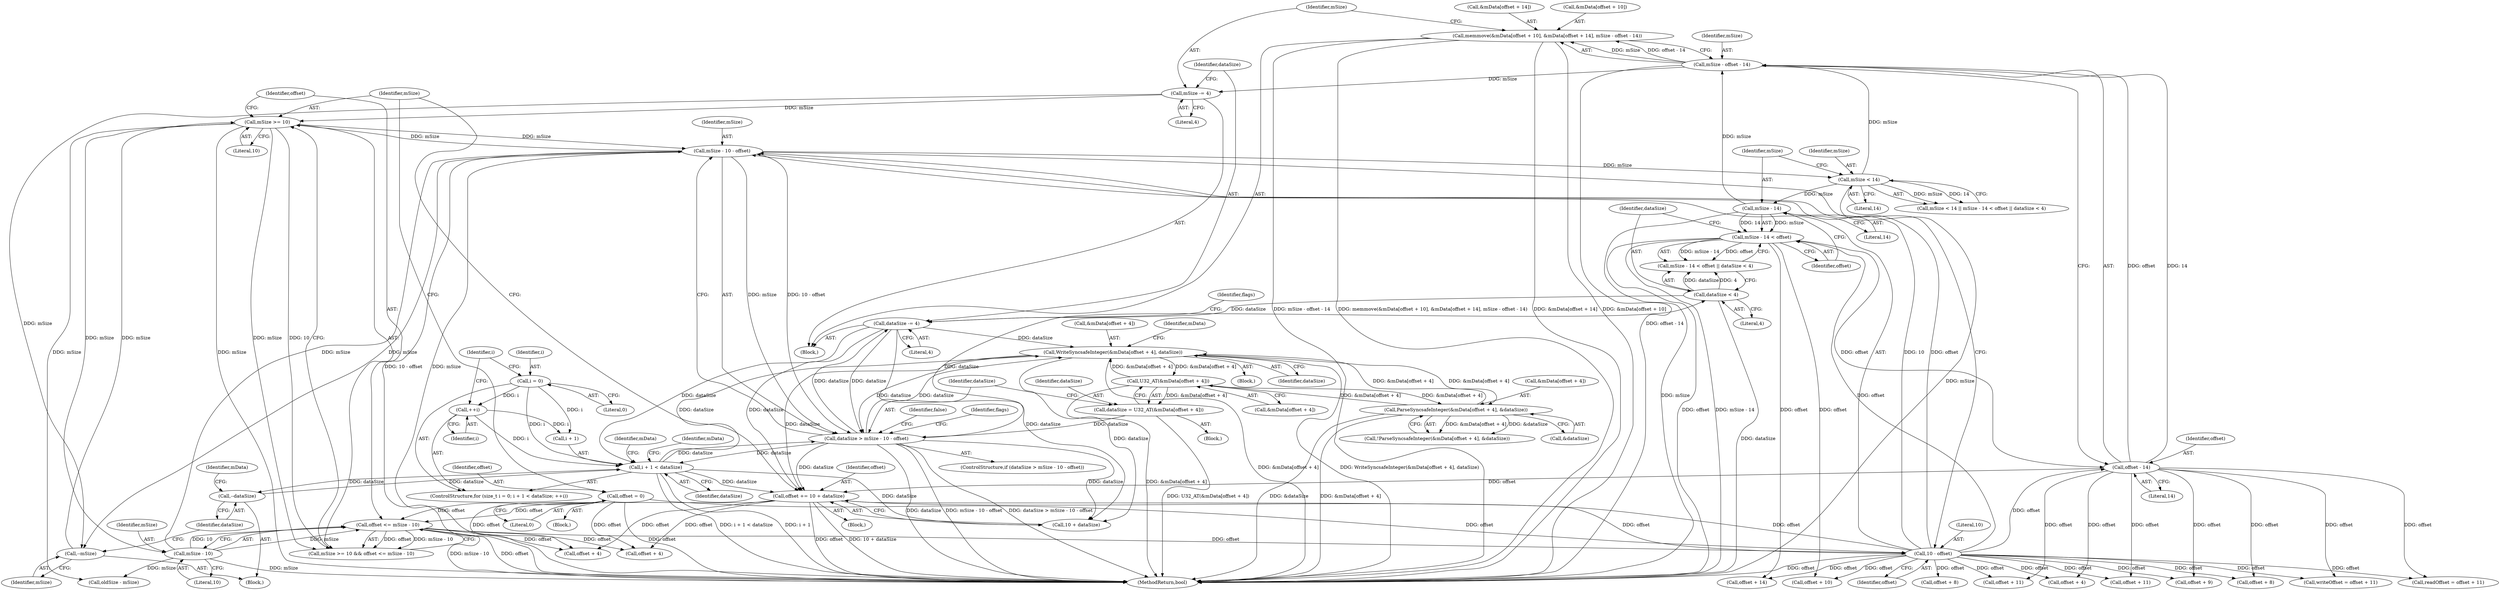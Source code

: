 digraph "0_Android_6f1d990ce0f116a205f467d9eb2082795e33872b@API" {
"1000208" [label="(Call,memmove(&mData[offset + 10], &mData[offset + 14], mSize - offset - 14))"];
"1000221" [label="(Call,mSize - offset - 14)"];
"1000193" [label="(Call,mSize < 14)"];
"1000164" [label="(Call,mSize - 10 - offset)"];
"1000113" [label="(Call,mSize >= 10)"];
"1000226" [label="(Call,mSize -= 4)"];
"1000282" [label="(Call,--mSize)"];
"1000118" [label="(Call,mSize - 10)"];
"1000166" [label="(Call,10 - offset)"];
"1000116" [label="(Call,offset <= mSize - 10)"];
"1000343" [label="(Call,offset += 10 + dataSize)"];
"1000317" [label="(Call,WriteSyncsafeInteger(&mData[offset + 4], dataSize))"];
"1000139" [label="(Call,U32_AT(&mData[offset + 4]))"];
"1000149" [label="(Call,ParseSyncsafeInteger(&mData[offset + 4], &dataSize))"];
"1000229" [label="(Call,dataSize -= 4)"];
"1000202" [label="(Call,dataSize < 4)"];
"1000162" [label="(Call,dataSize > mSize - 10 - offset)"];
"1000137" [label="(Call,dataSize = U32_AT(&mData[offset + 4]))"];
"1000257" [label="(Call,i + 1 < dataSize)"];
"1000254" [label="(Call,i = 0)"];
"1000262" [label="(Call,++i)"];
"1000284" [label="(Call,--dataSize)"];
"1000223" [label="(Call,offset - 14)"];
"1000197" [label="(Call,mSize - 14 < offset)"];
"1000198" [label="(Call,mSize - 14)"];
"1000108" [label="(Call,offset = 0)"];
"1000241" [label="(Call,readOffset = offset + 11)"];
"1000243" [label="(Call,offset + 11)"];
"1000112" [label="(Call,mSize >= 10 && offset <= mSize - 10)"];
"1000231" [label="(Literal,4)"];
"1000254" [label="(Call,i = 0)"];
"1000269" [label="(Identifier,mData)"];
"1000229" [label="(Call,dataSize -= 4)"];
"1000114" [label="(Identifier,mSize)"];
"1000321" [label="(Call,offset + 4)"];
"1000200" [label="(Literal,14)"];
"1000222" [label="(Identifier,mSize)"];
"1000284" [label="(Call,--dataSize)"];
"1000256" [label="(Literal,0)"];
"1000118" [label="(Call,mSize - 10)"];
"1000108" [label="(Call,offset = 0)"];
"1000249" [label="(Call,offset + 11)"];
"1000262" [label="(Call,++i)"];
"1000225" [label="(Literal,14)"];
"1000344" [label="(Identifier,offset)"];
"1000283" [label="(Identifier,mSize)"];
"1000171" [label="(Identifier,false)"];
"1000199" [label="(Identifier,mSize)"];
"1000212" [label="(Call,offset + 10)"];
"1000137" [label="(Call,dataSize = U32_AT(&mData[offset + 4]))"];
"1000149" [label="(Call,ParseSyncsafeInteger(&mData[offset + 4], &dataSize))"];
"1000161" [label="(ControlStructure,if (dataSize > mSize - 10 - offset))"];
"1000228" [label="(Literal,4)"];
"1000337" [label="(Call,offset + 9)"];
"1000259" [label="(Identifier,i)"];
"1000317" [label="(Call,WriteSyncsafeInteger(&mData[offset + 4], dataSize))"];
"1000120" [label="(Literal,10)"];
"1000257" [label="(Call,i + 1 < dataSize)"];
"1000316" [label="(Block,)"];
"1000343" [label="(Call,offset += 10 + dataSize)"];
"1000328" [label="(Call,offset + 8)"];
"1000230" [label="(Identifier,dataSize)"];
"1000195" [label="(Literal,14)"];
"1000116" [label="(Call,offset <= mSize - 10)"];
"1000179" [label="(Call,offset + 8)"];
"1000227" [label="(Identifier,mSize)"];
"1000203" [label="(Identifier,dataSize)"];
"1000226" [label="(Call,mSize -= 4)"];
"1000190" [label="(Block,)"];
"1000261" [label="(Identifier,dataSize)"];
"1000138" [label="(Identifier,dataSize)"];
"1000162" [label="(Call,dataSize > mSize - 10 - offset)"];
"1000202" [label="(Call,dataSize < 4)"];
"1000143" [label="(Call,offset + 4)"];
"1000102" [label="(Block,)"];
"1000285" [label="(Identifier,dataSize)"];
"1000247" [label="(Call,writeOffset = offset + 11)"];
"1000117" [label="(Identifier,offset)"];
"1000140" [label="(Call,&mData[offset + 4])"];
"1000345" [label="(Call,10 + dataSize)"];
"1000288" [label="(Identifier,mData)"];
"1000139" [label="(Call,U32_AT(&mData[offset + 4]))"];
"1000174" [label="(Identifier,flags)"];
"1000318" [label="(Call,&mData[offset + 4])"];
"1000324" [label="(Identifier,dataSize)"];
"1000148" [label="(Call,!ParseSyncsafeInteger(&mData[offset + 4], &dataSize))"];
"1000233" [label="(Identifier,flags)"];
"1000192" [label="(Call,mSize < 14 || mSize - 14 < offset || dataSize < 4)"];
"1000198" [label="(Call,mSize - 14)"];
"1000208" [label="(Call,memmove(&mData[offset + 10], &mData[offset + 14], mSize - offset - 14))"];
"1000109" [label="(Identifier,offset)"];
"1000193" [label="(Call,mSize < 14)"];
"1000110" [label="(Literal,0)"];
"1000215" [label="(Call,&mData[offset + 14])"];
"1000167" [label="(Literal,10)"];
"1000153" [label="(Call,offset + 4)"];
"1000121" [label="(Block,)"];
"1000204" [label="(Literal,4)"];
"1000201" [label="(Identifier,offset)"];
"1000168" [label="(Identifier,offset)"];
"1000298" [label="(Identifier,mData)"];
"1000258" [label="(Call,i + 1)"];
"1000165" [label="(Identifier,mSize)"];
"1000197" [label="(Call,mSize - 14 < offset)"];
"1000164" [label="(Call,mSize - 10 - offset)"];
"1000223" [label="(Call,offset - 14)"];
"1000113" [label="(Call,mSize >= 10)"];
"1000263" [label="(Identifier,i)"];
"1000194" [label="(Identifier,mSize)"];
"1000166" [label="(Call,10 - offset)"];
"1000218" [label="(Call,offset + 14)"];
"1000327" [label="(Identifier,mData)"];
"1000252" [label="(ControlStructure,for (size_t i = 0; i + 1 < dataSize; ++i))"];
"1000279" [label="(Block,)"];
"1000224" [label="(Identifier,offset)"];
"1000221" [label="(Call,mSize - offset - 14)"];
"1000354" [label="(Call,oldSize - mSize)"];
"1000209" [label="(Call,&mData[offset + 10])"];
"1000150" [label="(Call,&mData[offset + 4])"];
"1000136" [label="(Block,)"];
"1000115" [label="(Literal,10)"];
"1000282" [label="(Call,--mSize)"];
"1000359" [label="(MethodReturn,bool)"];
"1000156" [label="(Call,&dataSize)"];
"1000196" [label="(Call,mSize - 14 < offset || dataSize < 4)"];
"1000255" [label="(Identifier,i)"];
"1000119" [label="(Identifier,mSize)"];
"1000163" [label="(Identifier,dataSize)"];
"1000208" -> "1000190"  [label="AST: "];
"1000208" -> "1000221"  [label="CFG: "];
"1000209" -> "1000208"  [label="AST: "];
"1000215" -> "1000208"  [label="AST: "];
"1000221" -> "1000208"  [label="AST: "];
"1000227" -> "1000208"  [label="CFG: "];
"1000208" -> "1000359"  [label="DDG: mSize - offset - 14"];
"1000208" -> "1000359"  [label="DDG: &mData[offset + 10]"];
"1000208" -> "1000359"  [label="DDG: memmove(&mData[offset + 10], &mData[offset + 14], mSize - offset - 14)"];
"1000208" -> "1000359"  [label="DDG: &mData[offset + 14]"];
"1000221" -> "1000208"  [label="DDG: mSize"];
"1000221" -> "1000208"  [label="DDG: offset - 14"];
"1000221" -> "1000223"  [label="CFG: "];
"1000222" -> "1000221"  [label="AST: "];
"1000223" -> "1000221"  [label="AST: "];
"1000221" -> "1000359"  [label="DDG: offset - 14"];
"1000193" -> "1000221"  [label="DDG: mSize"];
"1000198" -> "1000221"  [label="DDG: mSize"];
"1000223" -> "1000221"  [label="DDG: offset"];
"1000223" -> "1000221"  [label="DDG: 14"];
"1000221" -> "1000226"  [label="DDG: mSize"];
"1000193" -> "1000192"  [label="AST: "];
"1000193" -> "1000195"  [label="CFG: "];
"1000194" -> "1000193"  [label="AST: "];
"1000195" -> "1000193"  [label="AST: "];
"1000199" -> "1000193"  [label="CFG: "];
"1000192" -> "1000193"  [label="CFG: "];
"1000193" -> "1000359"  [label="DDG: mSize"];
"1000193" -> "1000192"  [label="DDG: mSize"];
"1000193" -> "1000192"  [label="DDG: 14"];
"1000164" -> "1000193"  [label="DDG: mSize"];
"1000193" -> "1000198"  [label="DDG: mSize"];
"1000164" -> "1000162"  [label="AST: "];
"1000164" -> "1000166"  [label="CFG: "];
"1000165" -> "1000164"  [label="AST: "];
"1000166" -> "1000164"  [label="AST: "];
"1000162" -> "1000164"  [label="CFG: "];
"1000164" -> "1000359"  [label="DDG: 10 - offset"];
"1000164" -> "1000359"  [label="DDG: mSize"];
"1000164" -> "1000113"  [label="DDG: mSize"];
"1000164" -> "1000162"  [label="DDG: mSize"];
"1000164" -> "1000162"  [label="DDG: 10 - offset"];
"1000113" -> "1000164"  [label="DDG: mSize"];
"1000118" -> "1000164"  [label="DDG: mSize"];
"1000166" -> "1000164"  [label="DDG: 10"];
"1000166" -> "1000164"  [label="DDG: offset"];
"1000164" -> "1000282"  [label="DDG: mSize"];
"1000113" -> "1000112"  [label="AST: "];
"1000113" -> "1000115"  [label="CFG: "];
"1000114" -> "1000113"  [label="AST: "];
"1000115" -> "1000113"  [label="AST: "];
"1000117" -> "1000113"  [label="CFG: "];
"1000112" -> "1000113"  [label="CFG: "];
"1000113" -> "1000359"  [label="DDG: mSize"];
"1000113" -> "1000112"  [label="DDG: mSize"];
"1000113" -> "1000112"  [label="DDG: 10"];
"1000226" -> "1000113"  [label="DDG: mSize"];
"1000282" -> "1000113"  [label="DDG: mSize"];
"1000113" -> "1000118"  [label="DDG: mSize"];
"1000113" -> "1000354"  [label="DDG: mSize"];
"1000226" -> "1000190"  [label="AST: "];
"1000226" -> "1000228"  [label="CFG: "];
"1000227" -> "1000226"  [label="AST: "];
"1000228" -> "1000226"  [label="AST: "];
"1000230" -> "1000226"  [label="CFG: "];
"1000226" -> "1000282"  [label="DDG: mSize"];
"1000282" -> "1000279"  [label="AST: "];
"1000282" -> "1000283"  [label="CFG: "];
"1000283" -> "1000282"  [label="AST: "];
"1000285" -> "1000282"  [label="CFG: "];
"1000118" -> "1000116"  [label="AST: "];
"1000118" -> "1000120"  [label="CFG: "];
"1000119" -> "1000118"  [label="AST: "];
"1000120" -> "1000118"  [label="AST: "];
"1000116" -> "1000118"  [label="CFG: "];
"1000118" -> "1000359"  [label="DDG: mSize"];
"1000118" -> "1000116"  [label="DDG: mSize"];
"1000118" -> "1000116"  [label="DDG: 10"];
"1000118" -> "1000354"  [label="DDG: mSize"];
"1000166" -> "1000168"  [label="CFG: "];
"1000167" -> "1000166"  [label="AST: "];
"1000168" -> "1000166"  [label="AST: "];
"1000166" -> "1000359"  [label="DDG: offset"];
"1000116" -> "1000166"  [label="DDG: offset"];
"1000343" -> "1000166"  [label="DDG: offset"];
"1000108" -> "1000166"  [label="DDG: offset"];
"1000166" -> "1000179"  [label="DDG: offset"];
"1000166" -> "1000197"  [label="DDG: offset"];
"1000166" -> "1000212"  [label="DDG: offset"];
"1000166" -> "1000218"  [label="DDG: offset"];
"1000166" -> "1000223"  [label="DDG: offset"];
"1000166" -> "1000241"  [label="DDG: offset"];
"1000166" -> "1000243"  [label="DDG: offset"];
"1000166" -> "1000247"  [label="DDG: offset"];
"1000166" -> "1000249"  [label="DDG: offset"];
"1000166" -> "1000321"  [label="DDG: offset"];
"1000166" -> "1000328"  [label="DDG: offset"];
"1000166" -> "1000337"  [label="DDG: offset"];
"1000166" -> "1000343"  [label="DDG: offset"];
"1000116" -> "1000112"  [label="AST: "];
"1000117" -> "1000116"  [label="AST: "];
"1000112" -> "1000116"  [label="CFG: "];
"1000116" -> "1000359"  [label="DDG: mSize - 10"];
"1000116" -> "1000359"  [label="DDG: offset"];
"1000116" -> "1000112"  [label="DDG: offset"];
"1000116" -> "1000112"  [label="DDG: mSize - 10"];
"1000343" -> "1000116"  [label="DDG: offset"];
"1000108" -> "1000116"  [label="DDG: offset"];
"1000116" -> "1000143"  [label="DDG: offset"];
"1000116" -> "1000153"  [label="DDG: offset"];
"1000343" -> "1000121"  [label="AST: "];
"1000343" -> "1000345"  [label="CFG: "];
"1000344" -> "1000343"  [label="AST: "];
"1000345" -> "1000343"  [label="AST: "];
"1000114" -> "1000343"  [label="CFG: "];
"1000343" -> "1000359"  [label="DDG: offset"];
"1000343" -> "1000359"  [label="DDG: 10 + dataSize"];
"1000343" -> "1000143"  [label="DDG: offset"];
"1000343" -> "1000153"  [label="DDG: offset"];
"1000317" -> "1000343"  [label="DDG: dataSize"];
"1000229" -> "1000343"  [label="DDG: dataSize"];
"1000257" -> "1000343"  [label="DDG: dataSize"];
"1000162" -> "1000343"  [label="DDG: dataSize"];
"1000223" -> "1000343"  [label="DDG: offset"];
"1000317" -> "1000316"  [label="AST: "];
"1000317" -> "1000324"  [label="CFG: "];
"1000318" -> "1000317"  [label="AST: "];
"1000324" -> "1000317"  [label="AST: "];
"1000327" -> "1000317"  [label="CFG: "];
"1000317" -> "1000359"  [label="DDG: &mData[offset + 4]"];
"1000317" -> "1000359"  [label="DDG: WriteSyncsafeInteger(&mData[offset + 4], dataSize)"];
"1000317" -> "1000139"  [label="DDG: &mData[offset + 4]"];
"1000317" -> "1000149"  [label="DDG: &mData[offset + 4]"];
"1000317" -> "1000162"  [label="DDG: dataSize"];
"1000139" -> "1000317"  [label="DDG: &mData[offset + 4]"];
"1000149" -> "1000317"  [label="DDG: &mData[offset + 4]"];
"1000229" -> "1000317"  [label="DDG: dataSize"];
"1000257" -> "1000317"  [label="DDG: dataSize"];
"1000162" -> "1000317"  [label="DDG: dataSize"];
"1000317" -> "1000345"  [label="DDG: dataSize"];
"1000139" -> "1000137"  [label="AST: "];
"1000139" -> "1000140"  [label="CFG: "];
"1000140" -> "1000139"  [label="AST: "];
"1000137" -> "1000139"  [label="CFG: "];
"1000139" -> "1000359"  [label="DDG: &mData[offset + 4]"];
"1000139" -> "1000137"  [label="DDG: &mData[offset + 4]"];
"1000149" -> "1000139"  [label="DDG: &mData[offset + 4]"];
"1000139" -> "1000149"  [label="DDG: &mData[offset + 4]"];
"1000149" -> "1000148"  [label="AST: "];
"1000149" -> "1000156"  [label="CFG: "];
"1000150" -> "1000149"  [label="AST: "];
"1000156" -> "1000149"  [label="AST: "];
"1000148" -> "1000149"  [label="CFG: "];
"1000149" -> "1000359"  [label="DDG: &mData[offset + 4]"];
"1000149" -> "1000359"  [label="DDG: &dataSize"];
"1000149" -> "1000148"  [label="DDG: &mData[offset + 4]"];
"1000149" -> "1000148"  [label="DDG: &dataSize"];
"1000229" -> "1000190"  [label="AST: "];
"1000229" -> "1000231"  [label="CFG: "];
"1000230" -> "1000229"  [label="AST: "];
"1000231" -> "1000229"  [label="AST: "];
"1000233" -> "1000229"  [label="CFG: "];
"1000229" -> "1000162"  [label="DDG: dataSize"];
"1000202" -> "1000229"  [label="DDG: dataSize"];
"1000162" -> "1000229"  [label="DDG: dataSize"];
"1000229" -> "1000257"  [label="DDG: dataSize"];
"1000229" -> "1000345"  [label="DDG: dataSize"];
"1000202" -> "1000196"  [label="AST: "];
"1000202" -> "1000204"  [label="CFG: "];
"1000203" -> "1000202"  [label="AST: "];
"1000204" -> "1000202"  [label="AST: "];
"1000196" -> "1000202"  [label="CFG: "];
"1000202" -> "1000359"  [label="DDG: dataSize"];
"1000202" -> "1000196"  [label="DDG: dataSize"];
"1000202" -> "1000196"  [label="DDG: 4"];
"1000162" -> "1000202"  [label="DDG: dataSize"];
"1000162" -> "1000161"  [label="AST: "];
"1000163" -> "1000162"  [label="AST: "];
"1000171" -> "1000162"  [label="CFG: "];
"1000174" -> "1000162"  [label="CFG: "];
"1000162" -> "1000359"  [label="DDG: mSize - 10 - offset"];
"1000162" -> "1000359"  [label="DDG: dataSize"];
"1000162" -> "1000359"  [label="DDG: dataSize > mSize - 10 - offset"];
"1000137" -> "1000162"  [label="DDG: dataSize"];
"1000257" -> "1000162"  [label="DDG: dataSize"];
"1000162" -> "1000257"  [label="DDG: dataSize"];
"1000162" -> "1000345"  [label="DDG: dataSize"];
"1000137" -> "1000136"  [label="AST: "];
"1000138" -> "1000137"  [label="AST: "];
"1000163" -> "1000137"  [label="CFG: "];
"1000137" -> "1000359"  [label="DDG: U32_AT(&mData[offset + 4])"];
"1000257" -> "1000252"  [label="AST: "];
"1000257" -> "1000261"  [label="CFG: "];
"1000258" -> "1000257"  [label="AST: "];
"1000261" -> "1000257"  [label="AST: "];
"1000269" -> "1000257"  [label="CFG: "];
"1000298" -> "1000257"  [label="CFG: "];
"1000257" -> "1000359"  [label="DDG: i + 1"];
"1000257" -> "1000359"  [label="DDG: i + 1 < dataSize"];
"1000254" -> "1000257"  [label="DDG: i"];
"1000262" -> "1000257"  [label="DDG: i"];
"1000284" -> "1000257"  [label="DDG: dataSize"];
"1000257" -> "1000284"  [label="DDG: dataSize"];
"1000257" -> "1000345"  [label="DDG: dataSize"];
"1000254" -> "1000252"  [label="AST: "];
"1000254" -> "1000256"  [label="CFG: "];
"1000255" -> "1000254"  [label="AST: "];
"1000256" -> "1000254"  [label="AST: "];
"1000259" -> "1000254"  [label="CFG: "];
"1000254" -> "1000258"  [label="DDG: i"];
"1000254" -> "1000262"  [label="DDG: i"];
"1000262" -> "1000252"  [label="AST: "];
"1000262" -> "1000263"  [label="CFG: "];
"1000263" -> "1000262"  [label="AST: "];
"1000259" -> "1000262"  [label="CFG: "];
"1000262" -> "1000258"  [label="DDG: i"];
"1000284" -> "1000279"  [label="AST: "];
"1000284" -> "1000285"  [label="CFG: "];
"1000285" -> "1000284"  [label="AST: "];
"1000288" -> "1000284"  [label="CFG: "];
"1000223" -> "1000225"  [label="CFG: "];
"1000224" -> "1000223"  [label="AST: "];
"1000225" -> "1000223"  [label="AST: "];
"1000197" -> "1000223"  [label="DDG: offset"];
"1000223" -> "1000241"  [label="DDG: offset"];
"1000223" -> "1000243"  [label="DDG: offset"];
"1000223" -> "1000247"  [label="DDG: offset"];
"1000223" -> "1000249"  [label="DDG: offset"];
"1000223" -> "1000321"  [label="DDG: offset"];
"1000223" -> "1000328"  [label="DDG: offset"];
"1000223" -> "1000337"  [label="DDG: offset"];
"1000197" -> "1000196"  [label="AST: "];
"1000197" -> "1000201"  [label="CFG: "];
"1000198" -> "1000197"  [label="AST: "];
"1000201" -> "1000197"  [label="AST: "];
"1000203" -> "1000197"  [label="CFG: "];
"1000196" -> "1000197"  [label="CFG: "];
"1000197" -> "1000359"  [label="DDG: offset"];
"1000197" -> "1000359"  [label="DDG: mSize - 14"];
"1000197" -> "1000196"  [label="DDG: mSize - 14"];
"1000197" -> "1000196"  [label="DDG: offset"];
"1000198" -> "1000197"  [label="DDG: mSize"];
"1000198" -> "1000197"  [label="DDG: 14"];
"1000197" -> "1000212"  [label="DDG: offset"];
"1000197" -> "1000218"  [label="DDG: offset"];
"1000198" -> "1000200"  [label="CFG: "];
"1000199" -> "1000198"  [label="AST: "];
"1000200" -> "1000198"  [label="AST: "];
"1000201" -> "1000198"  [label="CFG: "];
"1000198" -> "1000359"  [label="DDG: mSize"];
"1000108" -> "1000102"  [label="AST: "];
"1000108" -> "1000110"  [label="CFG: "];
"1000109" -> "1000108"  [label="AST: "];
"1000110" -> "1000108"  [label="AST: "];
"1000114" -> "1000108"  [label="CFG: "];
"1000108" -> "1000359"  [label="DDG: offset"];
"1000108" -> "1000143"  [label="DDG: offset"];
"1000108" -> "1000153"  [label="DDG: offset"];
}
